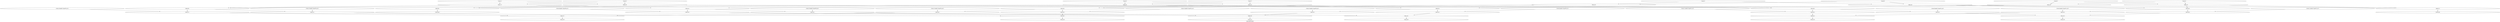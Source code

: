 /*
{
    "ALU" : ["FADD", "FMUL"],
    "MEMPORT" : ["input", "output"],
    "Constant" : ["const"],
    "Any2Pins" : "inPinA,inPinB"
}
*/

strict digraph "omp.inner.for.body" {
label="omp.inner.for.body";
Load_0 [data=in_re, label="{Load_0}", opcode=INPUT, width=32];
Load_1 [data=in_im, label="{Load_1}", opcode=INPUT, width=32];
Load_2 [data=in_re, label="{Load_2}", opcode=INPUT, width=32];
Load_3 [data=in_im, label="{Load_3}", opcode=INPUT, width=32];
Load_4 [data=in_re, label="{Load_4}", opcode=INPUT, width=32];
Load_5 [data=in_im, label="{Load_5}", opcode=INPUT, width=32];
Load_6 [data=in_re, label="{Load_6}", opcode=INPUT, width=32];
Load_7 [data=in_im, label="{Load_7}", opcode=INPUT, width=32];
fsub_14 [label="{fsub_14}", opcode=FADD, width=32];
fadd_15 [label="{fadd_15}", opcode=FADD, width=32];
fsub_17 [label="{fsub_17}", opcode=FADD, width=32];
fadd_16 [label="{fadd_16}", opcode=FADD, width=32];
fsub_19 [label="{fsub_19}", opcode=FADD, width=32];
fadd_18 [label="{fadd_18}", opcode=FADD, width=32];
fsub_21 [label="{fsub_21}", opcode=FADD, width=32];
fadd_20 [label="{fadd_20}", opcode=FADD, width=32];
fsub_34 [label="{fsub_34}", opcode=FADD, width=32];
fadd_35 [label="{fadd_35}", opcode=FADD, width=32];
fsub_36 [label="{fsub_36}", opcode=FADD, width=32];
fadd_37 [label="{fadd_37}", opcode=FADD, width=32];
fadd_40 [label="{fadd_40}", opcode=FADD, width=32];
fsub_41 [label="{fsub_41}", opcode=FADD, width=32];
fsub_38 [label="{fsub_38}", opcode=FADD, width=32];
fadd_39 [label="{fadd_39}", opcode=FADD, width=32];
fmul_30 [label="{fmul_30}", opcode=FMUL, width=32];
fmul_26 [label="{fmul_26}", opcode=FMUL, width=32];
fmul_32 [label="{fmul_32}", opcode=FMUL, width=32];
fmul_22 [label="{fmul_22}", opcode=FMUL, width=32];
fmul_24 [label="{fmul_24}", opcode=FMUL, width=32];
fmul_28 [label="{fmul_28}", opcode=FMUL, width=32];
Store_48 [data=out_re, label="{Store_48}", opcode=OUTPUT, width=32];
fmul_27 [label="{fmul_27}", opcode=FMUL, width=32];
fmul_31 [label="{fmul_31}", opcode=FMUL, width=32];
fmul_23 [label="{fmul_23}", opcode=FMUL, width=32];
fmul_33 [label="{fmul_33}", opcode=FMUL, width=32];
fmul_29 [label="{fmul_29}", opcode=FMUL, width=32];
fmul_25 [label="{fmul_25}", opcode=FMUL, width=32];
Store_49 [data=out_im, label="{Store_49}", opcode=OUTPUT, width=32];
fadd_47 [label="{fadd_47}", opcode=FADD, width=32];
fsub_46 [label="{fsub_46}", opcode=FADD, width=32];
fadd_43 [label="{fadd_43}", opcode=FADD, width=32];
fsub_42 [label="{fsub_42}", opcode=FADD, width=32];
fadd_44 [label="{fadd_44}", opcode=FADD, width=32];
fsub_45 [label="{fsub_45}", opcode=FADD, width=32];
Store_55 [data=out_im, label="{Store_55}", opcode=OUTPUT, width=32];
Store_54 [data=out_re, label="{Store_54}", opcode=OUTPUT, width=32];
Store_51 [data=out_im, label="{Store_51}", opcode=OUTPUT, width=32];
Store_50 [data=out_re, label="{Store_50}", opcode=OUTPUT, width=32];
Store_52 [data=out_im, label="{Store_52}", opcode=OUTPUT, width=32];
Store_53 [data=out_re, label="{Store_53}", opcode=OUTPUT, width=32];
Const_57 [constVal="1", int64="1", label="{Const_8|int64=\"data(W0_re)\"}", opcode=CONST, width=32];
Const_58 [constVal="1", int64="1", label="{Const_8|int64=\"data(W0_re)\"}", opcode=CONST, width=32];
Const_59 [constVal="1", int64="0", label="{Const_9|int64=\"data(W1_im)\"}", opcode=CONST, width=32];
Const_60 [constVal="1", int64="0", label="{Const_9|int64=\"data(W1_im)\"}", opcode=CONST, width=32];
Const_61 [constVal="1", int64="1", label="{Const_10|int64=\"data(W2_re)\"}", opcode=CONST, width=32];
Const_62 [constVal="1", int64="1", label="{Const_10|int64=\"data(W2_re)\"}", opcode=CONST, width=32];
Const_63 [constVal="1", int64="1", label="{Const_11|int64=\"data(W1_re)\"}", opcode=CONST, width=32];
Const_64 [constVal="1", int64="1", label="{Const_11|int64=\"data(W1_re)\"}", opcode=CONST, width=32];
Const_65 [constVal="1", int64="0", label="{Const_12|int64=\"data(W2_im)\"}", opcode=CONST, width=32];
Const_66 [constVal="1", int64="0", label="{Const_12|int64=\"data(W2_im)\"}", opcode=CONST, width=32];
Const_67 [constVal="1", int64="0", label="{Const_13|int64=\"data(W0_im)\"}", opcode=CONST, width=32];
Const_68 [constVal="1", int64="0", label="{Const_13|int64=\"data(W0_im)\"}", opcode=CONST, width=32];
Load_0 -> fsub_14  [driver=outPinA, load=Any2Pins];
Load_0 -> fadd_15  [driver=outPinA, load=Any2Pins];
Load_1 -> fadd_16  [driver=outPinA, load=Any2Pins];
Load_1 -> fsub_17  [driver=outPinA, load=Any2Pins];
Load_2 -> fadd_18  [driver=outPinA, load=Any2Pins];
Load_2 -> fsub_19  [driver=outPinA, load=Any2Pins];
Load_3 -> fadd_20  [driver=outPinA, load=Any2Pins];
Load_3 -> fsub_21  [driver=outPinA, load=Any2Pins];
Load_4 -> fsub_14  [driver=outPinA, load=Any2Pins];
Load_4 -> fadd_15  [driver=outPinA, load=Any2Pins];
Load_5 -> fadd_16  [driver=outPinA, load=Any2Pins];
Load_5 -> fsub_17  [driver=outPinA, load=Any2Pins];
Load_6 -> fadd_18  [driver=outPinA, load=Any2Pins];
Load_6 -> fsub_19  [driver=outPinA, load=Any2Pins];
Load_7 -> fadd_20  [driver=outPinA, load=Any2Pins];
Load_7 -> fsub_21  [driver=outPinA, load=Any2Pins];
fsub_14 -> fsub_34  [driver=outPinA, load=Any2Pins];
fsub_14 -> fadd_35  [driver=outPinA, load=Any2Pins];
fadd_15 -> fsub_36  [driver=outPinA, load=Any2Pins];
fadd_15 -> fadd_37  [driver=outPinA, load=Any2Pins];
fsub_17 -> fadd_40  [driver=outPinA, load=Any2Pins];
fsub_17 -> fsub_41  [driver=outPinA, load=Any2Pins];
fadd_16 -> fsub_38  [driver=outPinA, load=Any2Pins];
fadd_16 -> fadd_39  [driver=outPinA, load=Any2Pins];
fsub_19 -> fadd_40  [driver=outPinA, load=Any2Pins];
fsub_19 -> fsub_41  [driver=outPinA, load=Any2Pins];
fadd_18 -> fsub_36  [driver=outPinA, load=Any2Pins];
fadd_18 -> fadd_37  [driver=outPinA, load=Any2Pins];
fsub_21 -> fsub_34  [driver=outPinA, load=Any2Pins];
fsub_21 -> fadd_35  [driver=outPinA, load=Any2Pins];
fadd_20 -> fsub_38  [driver=outPinA, load=Any2Pins];
fadd_20 -> fadd_39  [driver=outPinA, load=Any2Pins];
fsub_34 -> fmul_26  [driver=outPinA, load=Any2Pins];
fsub_34 -> fmul_30  [driver=outPinA, load=Any2Pins];
fadd_35 -> fmul_22  [driver=outPinA, load=Any2Pins];
fadd_35 -> fmul_32  [driver=outPinA, load=Any2Pins];
fsub_36 -> fmul_24  [driver=outPinA, load=Any2Pins];
fsub_36 -> fmul_28  [driver=outPinA, load=Any2Pins];
fadd_37 -> Store_48  [driver=outPinA, load=Any2Pins];
fadd_40 -> fmul_27  [driver=outPinA, load=Any2Pins];
fadd_40 -> fmul_31  [driver=outPinA, load=Any2Pins];
fsub_41 -> fmul_23  [driver=outPinA, load=Any2Pins];
fsub_41 -> fmul_33  [driver=outPinA, load=Any2Pins];
fsub_38 -> fmul_25  [driver=outPinA, load=Any2Pins];
fsub_38 -> fmul_29  [driver=outPinA, load=Any2Pins];
fadd_39 -> Store_49  [driver=outPinA, load=Any2Pins];
fmul_30 -> fadd_47  [driver=outPinA, load=Any2Pins];
fmul_26 -> fsub_46  [driver=outPinA, load=Any2Pins];
fmul_32 -> fadd_43  [driver=outPinA, load=Any2Pins];
fmul_22 -> fsub_42  [driver=outPinA, load=Any2Pins];
fmul_24 -> fadd_44  [driver=outPinA, load=Any2Pins];
fmul_28 -> fsub_45  [driver=outPinA, load=Any2Pins];
fmul_27 -> fadd_47  [driver=outPinA, load=Any2Pins];
fmul_31 -> fsub_46  [driver=outPinA, load=Any2Pins];
fmul_23 -> fadd_43  [driver=outPinA, load=Any2Pins];
fmul_33 -> fsub_42  [driver=outPinA, load=Any2Pins];
fmul_29 -> fadd_44  [driver=outPinA, load=Any2Pins];
fmul_25 -> fsub_45  [driver=outPinA, load=Any2Pins];
fadd_47 -> Store_55  [driver=outPinA, load=Any2Pins];
fsub_46 -> Store_54  [driver=outPinA, load=Any2Pins];
fadd_43 -> Store_51  [driver=outPinA, load=Any2Pins];
fsub_42 -> Store_50  [driver=outPinA, load=Any2Pins];
fadd_44 -> Store_52  [driver=outPinA, load=Any2Pins];
fsub_45 -> Store_53  [driver=outPinA, load=Any2Pins];
Const_57 -> fmul_22  [driver=outPinA, load=Any2Pins];
Const_58 -> fmul_23  [driver=outPinA, load=Any2Pins];
Const_59 -> fmul_24  [driver=outPinA, load=Any2Pins];
Const_60 -> fmul_25  [driver=outPinA, load=Any2Pins];
Const_61 -> fmul_26  [driver=outPinA, load=Any2Pins];
Const_62 -> fmul_27  [driver=outPinA, load=Any2Pins];
Const_63 -> fmul_28  [driver=outPinA, load=Any2Pins];
Const_64 -> fmul_29  [driver=outPinA, load=Any2Pins];
Const_65 -> fmul_30  [driver=outPinA, load=Any2Pins];
Const_66 -> fmul_31  [driver=outPinA, load=Any2Pins];
Const_67 -> fmul_32  [driver=outPinA, load=Any2Pins];
Const_68 -> fmul_33  [driver=outPinA, load=Any2Pins];
}
